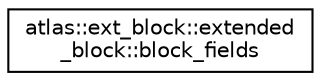digraph "Graphical Class Hierarchy"
{
  edge [fontname="Helvetica",fontsize="10",labelfontname="Helvetica",labelfontsize="10"];
  node [fontname="Helvetica",fontsize="10",shape=record];
  rankdir="LR";
  Node1 [label="atlas::ext_block::extended\l_block::block_fields",height=0.2,width=0.4,color="black", fillcolor="white", style="filled",URL="$structatlas_1_1ext__block_1_1extended__block_1_1block__fields.html"];
}
